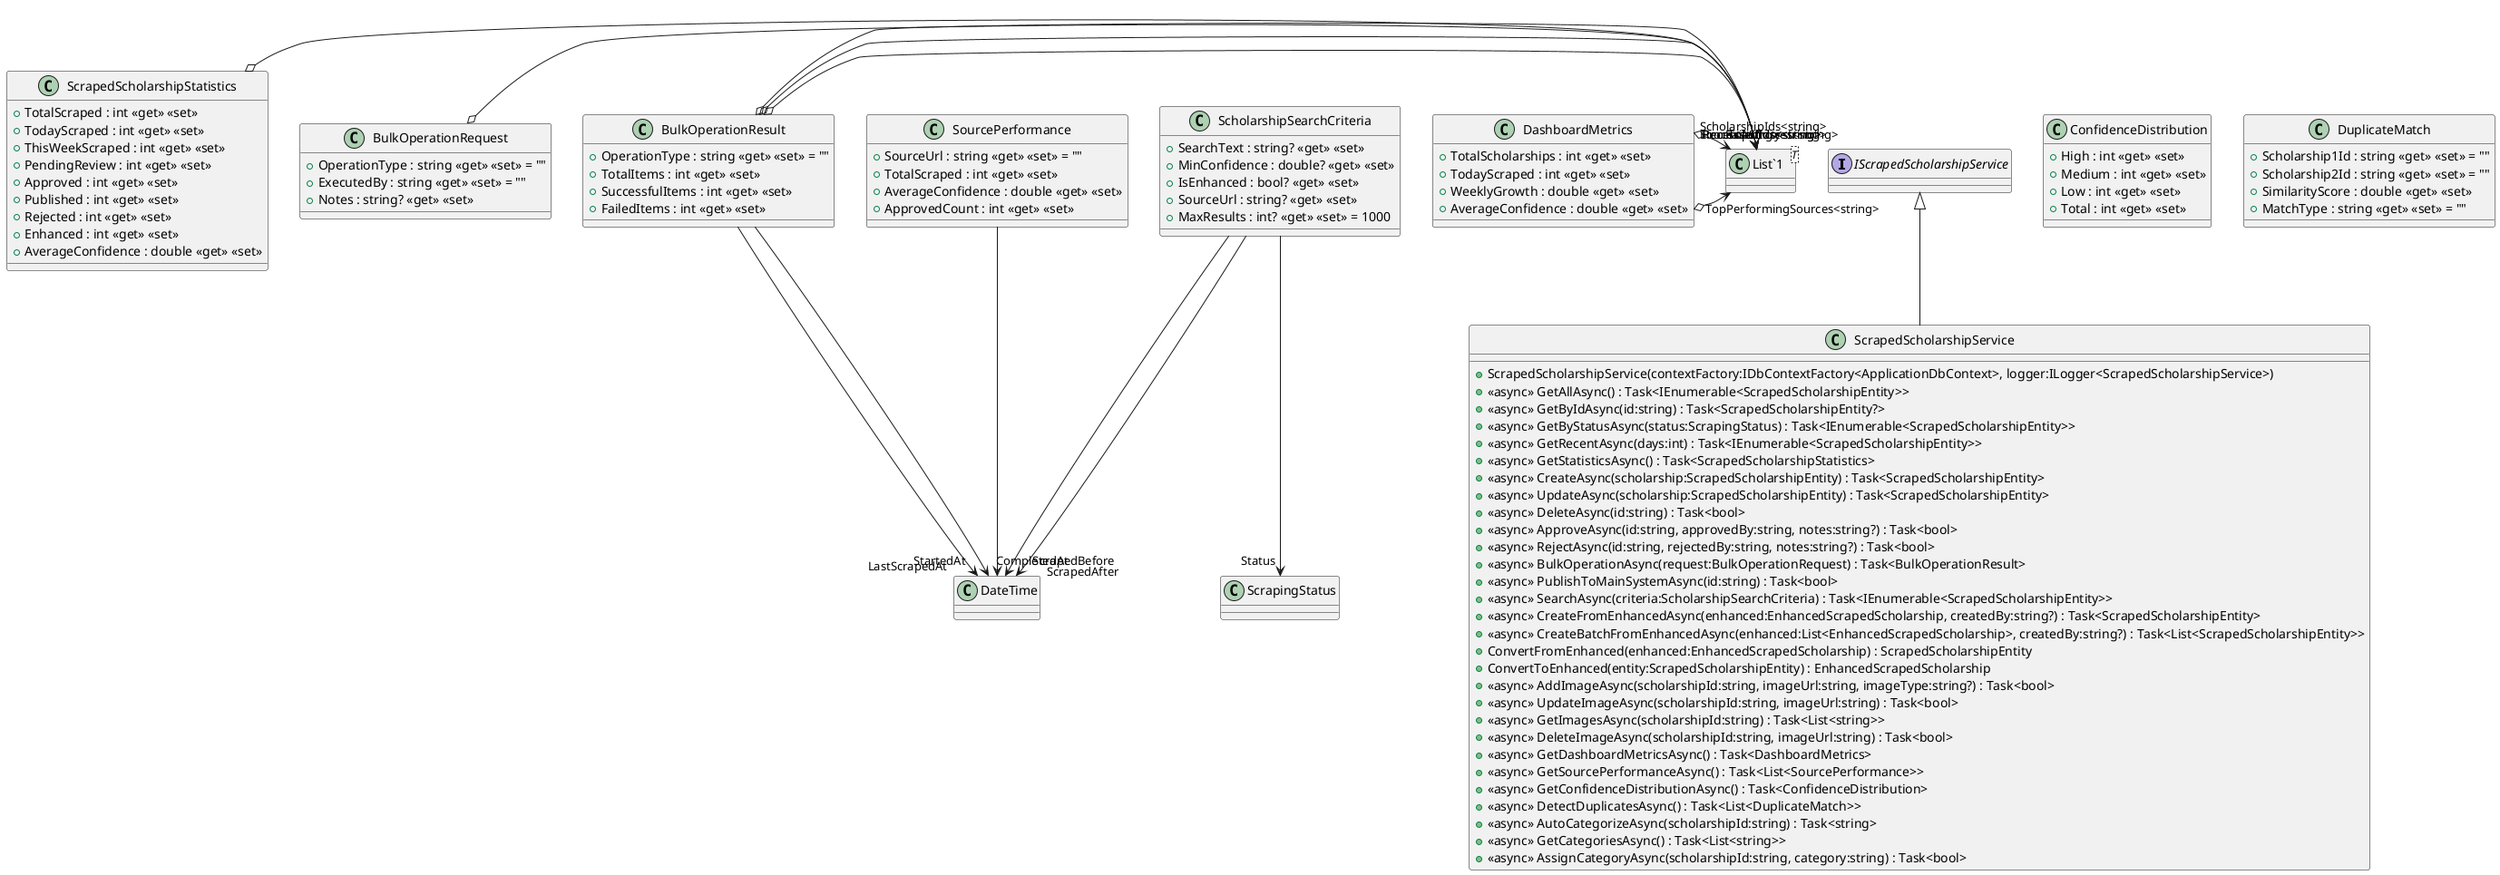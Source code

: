 @startuml
interface IScrapedScholarshipService {
}
class ScrapedScholarshipService {
    + ScrapedScholarshipService(contextFactory:IDbContextFactory<ApplicationDbContext>, logger:ILogger<ScrapedScholarshipService>)
    + <<async>> GetAllAsync() : Task<IEnumerable<ScrapedScholarshipEntity>>
    + <<async>> GetByIdAsync(id:string) : Task<ScrapedScholarshipEntity?>
    + <<async>> GetByStatusAsync(status:ScrapingStatus) : Task<IEnumerable<ScrapedScholarshipEntity>>
    + <<async>> GetRecentAsync(days:int) : Task<IEnumerable<ScrapedScholarshipEntity>>
    + <<async>> GetStatisticsAsync() : Task<ScrapedScholarshipStatistics>
    + <<async>> CreateAsync(scholarship:ScrapedScholarshipEntity) : Task<ScrapedScholarshipEntity>
    + <<async>> UpdateAsync(scholarship:ScrapedScholarshipEntity) : Task<ScrapedScholarshipEntity>
    + <<async>> DeleteAsync(id:string) : Task<bool>
    + <<async>> ApproveAsync(id:string, approvedBy:string, notes:string?) : Task<bool>
    + <<async>> RejectAsync(id:string, rejectedBy:string, notes:string?) : Task<bool>
    + <<async>> BulkOperationAsync(request:BulkOperationRequest) : Task<BulkOperationResult>
    + <<async>> PublishToMainSystemAsync(id:string) : Task<bool>
    + <<async>> SearchAsync(criteria:ScholarshipSearchCriteria) : Task<IEnumerable<ScrapedScholarshipEntity>>
    + <<async>> CreateFromEnhancedAsync(enhanced:EnhancedScrapedScholarship, createdBy:string?) : Task<ScrapedScholarshipEntity>
    + <<async>> CreateBatchFromEnhancedAsync(enhanced:List<EnhancedScrapedScholarship>, createdBy:string?) : Task<List<ScrapedScholarshipEntity>>
    + ConvertFromEnhanced(enhanced:EnhancedScrapedScholarship) : ScrapedScholarshipEntity
    + ConvertToEnhanced(entity:ScrapedScholarshipEntity) : EnhancedScrapedScholarship
    + <<async>> AddImageAsync(scholarshipId:string, imageUrl:string, imageType:string?) : Task<bool>
    + <<async>> UpdateImageAsync(scholarshipId:string, imageUrl:string) : Task<bool>
    + <<async>> GetImagesAsync(scholarshipId:string) : Task<List<string>>
    + <<async>> DeleteImageAsync(scholarshipId:string, imageUrl:string) : Task<bool>
    + <<async>> GetDashboardMetricsAsync() : Task<DashboardMetrics>
    + <<async>> GetSourcePerformanceAsync() : Task<List<SourcePerformance>>
    + <<async>> GetConfidenceDistributionAsync() : Task<ConfidenceDistribution>
    + <<async>> DetectDuplicatesAsync() : Task<List<DuplicateMatch>>
    + <<async>> AutoCategorizeAsync(scholarshipId:string) : Task<string>
    + <<async>> GetCategoriesAsync() : Task<List<string>>
    + <<async>> AssignCategoryAsync(scholarshipId:string, category:string) : Task<bool>
}
class ScrapedScholarshipStatistics {
    + TotalScraped : int <<get>> <<set>>
    + TodayScraped : int <<get>> <<set>>
    + ThisWeekScraped : int <<get>> <<set>>
    + PendingReview : int <<get>> <<set>>
    + Approved : int <<get>> <<set>>
    + Published : int <<get>> <<set>>
    + Rejected : int <<get>> <<set>>
    + Enhanced : int <<get>> <<set>>
    + AverageConfidence : double <<get>> <<set>>
}
class BulkOperationRequest {
    + OperationType : string <<get>> <<set>> = ""
    + ExecutedBy : string <<get>> <<set>> = ""
    + Notes : string? <<get>> <<set>>
}
class BulkOperationResult {
    + OperationType : string <<get>> <<set>> = ""
    + TotalItems : int <<get>> <<set>>
    + SuccessfulItems : int <<get>> <<set>>
    + FailedItems : int <<get>> <<set>>
}
class ScholarshipSearchCriteria {
    + SearchText : string? <<get>> <<set>>
    + MinConfidence : double? <<get>> <<set>>
    + IsEnhanced : bool? <<get>> <<set>>
    + SourceUrl : string? <<get>> <<set>>
    + MaxResults : int? <<get>> <<set>> = 1000
}
class DashboardMetrics {
    + TotalScholarships : int <<get>> <<set>>
    + TodayScraped : int <<get>> <<set>>
    + WeeklyGrowth : double <<get>> <<set>>
    + AverageConfidence : double <<get>> <<set>>
}
class SourcePerformance {
    + SourceUrl : string <<get>> <<set>> = ""
    + TotalScraped : int <<get>> <<set>>
    + AverageConfidence : double <<get>> <<set>>
    + ApprovedCount : int <<get>> <<set>>
}
class ConfidenceDistribution {
    + High : int <<get>> <<set>>
    + Medium : int <<get>> <<set>>
    + Low : int <<get>> <<set>>
    + Total : int <<get>> <<set>>
}
class DuplicateMatch {
    + Scholarship1Id : string <<get>> <<set>> = ""
    + Scholarship2Id : string <<get>> <<set>> = ""
    + SimilarityScore : double <<get>> <<set>>
    + MatchType : string <<get>> <<set>> = ""
}
class "List`1"<T> {
}
IScrapedScholarshipService <|-- ScrapedScholarshipService
ScrapedScholarshipStatistics o-> "TopSources<string>" "List`1"
BulkOperationRequest o-> "ScholarshipIds<string>" "List`1"
BulkOperationResult --> "StartedAt" DateTime
BulkOperationResult --> "CompletedAt" DateTime
BulkOperationResult o-> "ProcessedIds<string>" "List`1"
BulkOperationResult o-> "FailedIds<string>" "List`1"
BulkOperationResult o-> "Errors<string>" "List`1"
ScholarshipSearchCriteria --> "Status" ScrapingStatus
ScholarshipSearchCriteria --> "ScrapedAfter" DateTime
ScholarshipSearchCriteria --> "ScrapedBefore" DateTime
DashboardMetrics o-> "TopPerformingSources<string>" "List`1"
DashboardMetrics o-> "RecentActivity<string>" "List`1"
SourcePerformance --> "LastScrapedAt" DateTime
@enduml
